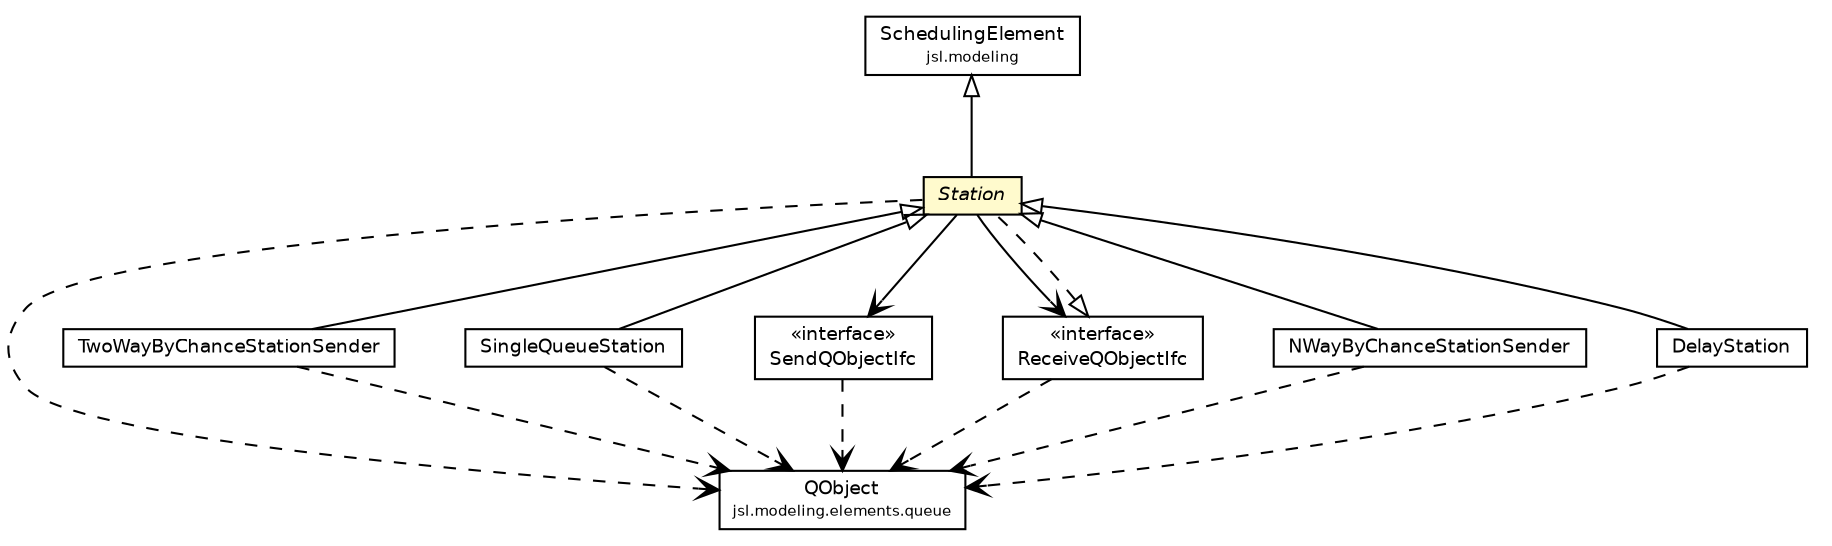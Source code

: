 #!/usr/local/bin/dot
#
# Class diagram 
# Generated by UMLGraph version 5.4 (http://www.umlgraph.org/)
#

digraph G {
	edge [fontname="Helvetica",fontsize=10,labelfontname="Helvetica",labelfontsize=10];
	node [fontname="Helvetica",fontsize=10,shape=plaintext];
	nodesep=0.25;
	ranksep=0.5;
	// jsl.modeling.SchedulingElement
	c209631 [label=<<table title="jsl.modeling.SchedulingElement" border="0" cellborder="1" cellspacing="0" cellpadding="2" port="p" href="../../SchedulingElement.html">
		<tr><td><table border="0" cellspacing="0" cellpadding="1">
<tr><td align="center" balign="center"> SchedulingElement </td></tr>
<tr><td align="center" balign="center"><font point-size="7.0"> jsl.modeling </font></td></tr>
		</table></td></tr>
		</table>>, URL="../../SchedulingElement.html", fontname="Helvetica", fontcolor="black", fontsize=9.0];
	// jsl.modeling.elements.queue.QObject
	c209713 [label=<<table title="jsl.modeling.elements.queue.QObject" border="0" cellborder="1" cellspacing="0" cellpadding="2" port="p" href="../queue/QObject.html">
		<tr><td><table border="0" cellspacing="0" cellpadding="1">
<tr><td align="center" balign="center"> QObject </td></tr>
<tr><td align="center" balign="center"><font point-size="7.0"> jsl.modeling.elements.queue </font></td></tr>
		</table></td></tr>
		</table>>, URL="../queue/QObject.html", fontname="Helvetica", fontcolor="black", fontsize=9.0];
	// jsl.modeling.elements.station.TwoWayByChanceStationSender
	c209847 [label=<<table title="jsl.modeling.elements.station.TwoWayByChanceStationSender" border="0" cellborder="1" cellspacing="0" cellpadding="2" port="p" href="./TwoWayByChanceStationSender.html">
		<tr><td><table border="0" cellspacing="0" cellpadding="1">
<tr><td align="center" balign="center"> TwoWayByChanceStationSender </td></tr>
		</table></td></tr>
		</table>>, URL="./TwoWayByChanceStationSender.html", fontname="Helvetica", fontcolor="black", fontsize=9.0];
	// jsl.modeling.elements.station.Station
	c209849 [label=<<table title="jsl.modeling.elements.station.Station" border="0" cellborder="1" cellspacing="0" cellpadding="2" port="p" bgcolor="lemonChiffon" href="./Station.html">
		<tr><td><table border="0" cellspacing="0" cellpadding="1">
<tr><td align="center" balign="center"><font face="Helvetica-Oblique"> Station </font></td></tr>
		</table></td></tr>
		</table>>, URL="./Station.html", fontname="Helvetica", fontcolor="black", fontsize=9.0];
	// jsl.modeling.elements.station.SingleQueueStation
	c209850 [label=<<table title="jsl.modeling.elements.station.SingleQueueStation" border="0" cellborder="1" cellspacing="0" cellpadding="2" port="p" href="./SingleQueueStation.html">
		<tr><td><table border="0" cellspacing="0" cellpadding="1">
<tr><td align="center" balign="center"> SingleQueueStation </td></tr>
		</table></td></tr>
		</table>>, URL="./SingleQueueStation.html", fontname="Helvetica", fontcolor="black", fontsize=9.0];
	// jsl.modeling.elements.station.SendQObjectIfc
	c209852 [label=<<table title="jsl.modeling.elements.station.SendQObjectIfc" border="0" cellborder="1" cellspacing="0" cellpadding="2" port="p" href="./SendQObjectIfc.html">
		<tr><td><table border="0" cellspacing="0" cellpadding="1">
<tr><td align="center" balign="center"> &#171;interface&#187; </td></tr>
<tr><td align="center" balign="center"> SendQObjectIfc </td></tr>
		</table></td></tr>
		</table>>, URL="./SendQObjectIfc.html", fontname="Helvetica", fontcolor="black", fontsize=9.0];
	// jsl.modeling.elements.station.ReceiveQObjectIfc
	c209853 [label=<<table title="jsl.modeling.elements.station.ReceiveQObjectIfc" border="0" cellborder="1" cellspacing="0" cellpadding="2" port="p" href="./ReceiveQObjectIfc.html">
		<tr><td><table border="0" cellspacing="0" cellpadding="1">
<tr><td align="center" balign="center"> &#171;interface&#187; </td></tr>
<tr><td align="center" balign="center"> ReceiveQObjectIfc </td></tr>
		</table></td></tr>
		</table>>, URL="./ReceiveQObjectIfc.html", fontname="Helvetica", fontcolor="black", fontsize=9.0];
	// jsl.modeling.elements.station.NWayByChanceStationSender
	c209854 [label=<<table title="jsl.modeling.elements.station.NWayByChanceStationSender" border="0" cellborder="1" cellspacing="0" cellpadding="2" port="p" href="./NWayByChanceStationSender.html">
		<tr><td><table border="0" cellspacing="0" cellpadding="1">
<tr><td align="center" balign="center"> NWayByChanceStationSender </td></tr>
		</table></td></tr>
		</table>>, URL="./NWayByChanceStationSender.html", fontname="Helvetica", fontcolor="black", fontsize=9.0];
	// jsl.modeling.elements.station.DelayStation
	c209856 [label=<<table title="jsl.modeling.elements.station.DelayStation" border="0" cellborder="1" cellspacing="0" cellpadding="2" port="p" href="./DelayStation.html">
		<tr><td><table border="0" cellspacing="0" cellpadding="1">
<tr><td align="center" balign="center"> DelayStation </td></tr>
		</table></td></tr>
		</table>>, URL="./DelayStation.html", fontname="Helvetica", fontcolor="black", fontsize=9.0];
	//jsl.modeling.elements.station.TwoWayByChanceStationSender extends jsl.modeling.elements.station.Station
	c209849:p -> c209847:p [dir=back,arrowtail=empty];
	//jsl.modeling.elements.station.Station extends jsl.modeling.SchedulingElement
	c209631:p -> c209849:p [dir=back,arrowtail=empty];
	//jsl.modeling.elements.station.Station implements jsl.modeling.elements.station.ReceiveQObjectIfc
	c209853:p -> c209849:p [dir=back,arrowtail=empty,style=dashed];
	//jsl.modeling.elements.station.SingleQueueStation extends jsl.modeling.elements.station.Station
	c209849:p -> c209850:p [dir=back,arrowtail=empty];
	//jsl.modeling.elements.station.NWayByChanceStationSender extends jsl.modeling.elements.station.Station
	c209849:p -> c209854:p [dir=back,arrowtail=empty];
	//jsl.modeling.elements.station.DelayStation extends jsl.modeling.elements.station.Station
	c209849:p -> c209856:p [dir=back,arrowtail=empty];
	// jsl.modeling.elements.station.Station NAVASSOC jsl.modeling.elements.station.SendQObjectIfc
	c209849:p -> c209852:p [taillabel="", label="", headlabel="", fontname="Helvetica", fontcolor="black", fontsize=10.0, color="black", arrowhead=open];
	// jsl.modeling.elements.station.Station NAVASSOC jsl.modeling.elements.station.ReceiveQObjectIfc
	c209849:p -> c209853:p [taillabel="", label="", headlabel="", fontname="Helvetica", fontcolor="black", fontsize=10.0, color="black", arrowhead=open];
	// jsl.modeling.elements.station.TwoWayByChanceStationSender DEPEND jsl.modeling.elements.queue.QObject
	c209847:p -> c209713:p [taillabel="", label="", headlabel="", fontname="Helvetica", fontcolor="black", fontsize=10.0, color="black", arrowhead=open, style=dashed];
	// jsl.modeling.elements.station.Station DEPEND jsl.modeling.elements.queue.QObject
	c209849:p -> c209713:p [taillabel="", label="", headlabel="", fontname="Helvetica", fontcolor="black", fontsize=10.0, color="black", arrowhead=open, style=dashed];
	// jsl.modeling.elements.station.SingleQueueStation DEPEND jsl.modeling.elements.queue.QObject
	c209850:p -> c209713:p [taillabel="", label="", headlabel="", fontname="Helvetica", fontcolor="black", fontsize=10.0, color="black", arrowhead=open, style=dashed];
	// jsl.modeling.elements.station.SendQObjectIfc DEPEND jsl.modeling.elements.queue.QObject
	c209852:p -> c209713:p [taillabel="", label="", headlabel="", fontname="Helvetica", fontcolor="black", fontsize=10.0, color="black", arrowhead=open, style=dashed];
	// jsl.modeling.elements.station.ReceiveQObjectIfc DEPEND jsl.modeling.elements.queue.QObject
	c209853:p -> c209713:p [taillabel="", label="", headlabel="", fontname="Helvetica", fontcolor="black", fontsize=10.0, color="black", arrowhead=open, style=dashed];
	// jsl.modeling.elements.station.NWayByChanceStationSender DEPEND jsl.modeling.elements.queue.QObject
	c209854:p -> c209713:p [taillabel="", label="", headlabel="", fontname="Helvetica", fontcolor="black", fontsize=10.0, color="black", arrowhead=open, style=dashed];
	// jsl.modeling.elements.station.DelayStation DEPEND jsl.modeling.elements.queue.QObject
	c209856:p -> c209713:p [taillabel="", label="", headlabel="", fontname="Helvetica", fontcolor="black", fontsize=10.0, color="black", arrowhead=open, style=dashed];
}

